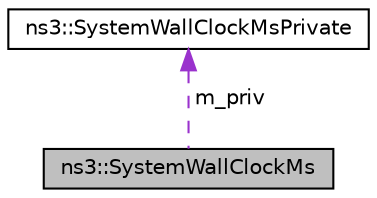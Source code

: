 digraph "ns3::SystemWallClockMs"
{
 // LATEX_PDF_SIZE
  edge [fontname="Helvetica",fontsize="10",labelfontname="Helvetica",labelfontsize="10"];
  node [fontname="Helvetica",fontsize="10",shape=record];
  Node1 [label="ns3::SystemWallClockMs",height=0.2,width=0.4,color="black", fillcolor="grey75", style="filled", fontcolor="black",tooltip="Measure elapsed wall clock time in milliseconds."];
  Node2 -> Node1 [dir="back",color="darkorchid3",fontsize="10",style="dashed",label=" m_priv" ,fontname="Helvetica"];
  Node2 [label="ns3::SystemWallClockMsPrivate",height=0.2,width=0.4,color="black", fillcolor="white", style="filled",URL="$classns3_1_1_system_wall_clock_ms_private.html",tooltip="System-dependent implementation for SystemWallClockMs."];
}
